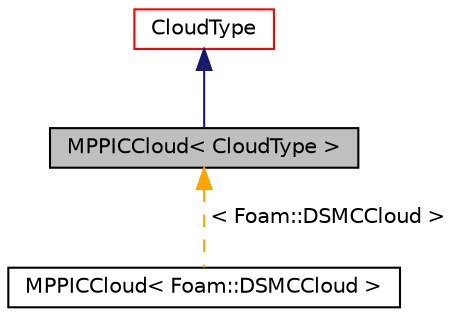 digraph "MPPICCloud&lt; CloudType &gt;"
{
  bgcolor="transparent";
  edge [fontname="Helvetica",fontsize="10",labelfontname="Helvetica",labelfontsize="10"];
  node [fontname="Helvetica",fontsize="10",shape=record];
  Node0 [label="MPPICCloud\< CloudType \>",height=0.2,width=0.4,color="black", fillcolor="grey75", style="filled", fontcolor="black"];
  Node1 -> Node0 [dir="back",color="midnightblue",fontsize="10",style="solid",fontname="Helvetica"];
  Node1 [label="CloudType",height=0.2,width=0.4,color="red",URL="$a24813.html",tooltip="Templated base class for dsmc cloud. "];
  Node0 -> Node16 [dir="back",color="orange",fontsize="10",style="dashed",label=" \< Foam::DSMCCloud \>" ,fontname="Helvetica"];
  Node16 [label="MPPICCloud\< Foam::DSMCCloud \>",height=0.2,width=0.4,color="black",URL="$a24929.html"];
}

